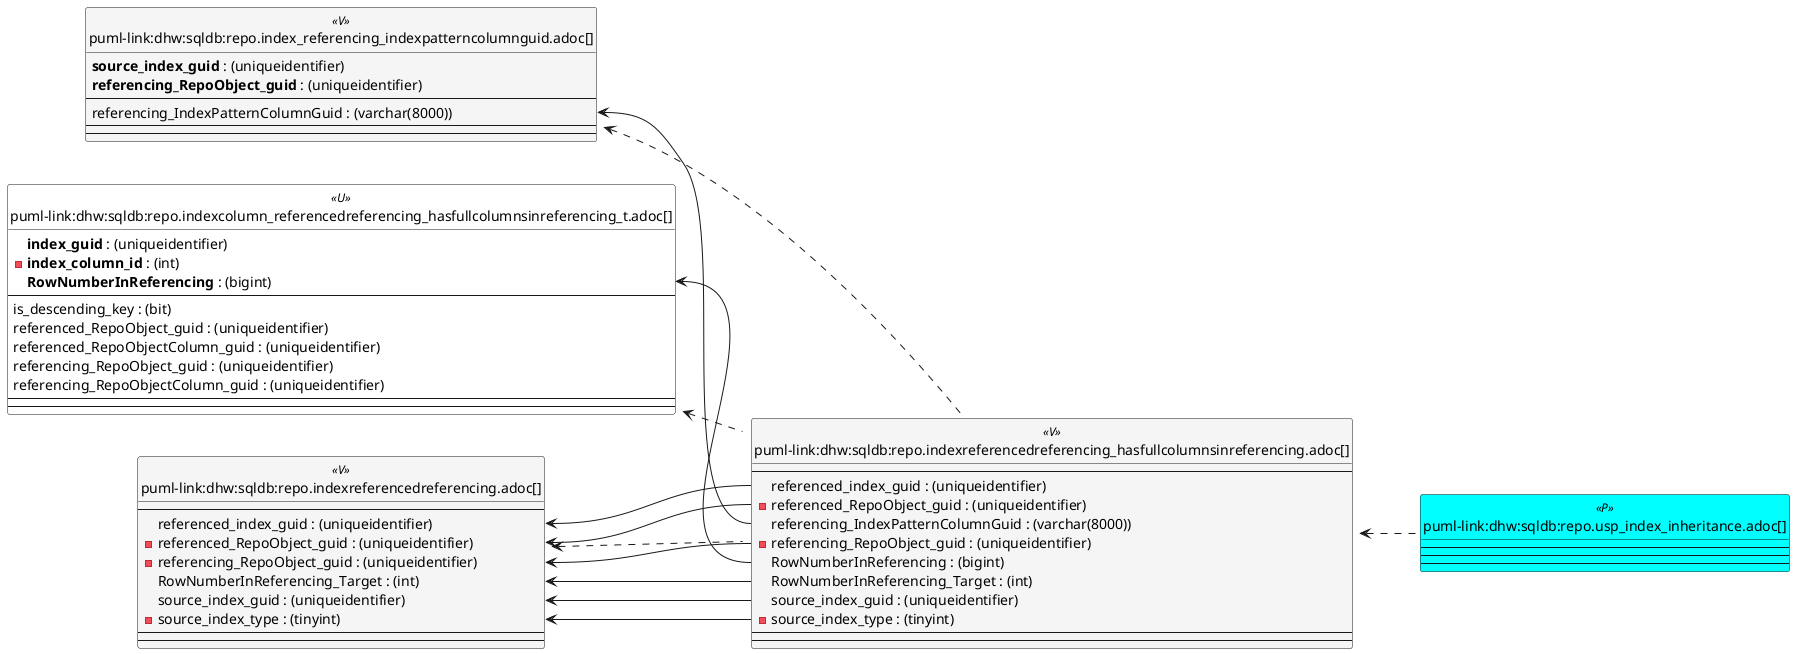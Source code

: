 @startuml
left to right direction
'top to bottom direction
hide circle
'avoide "." issues:
set namespaceSeparator none


skinparam class {
  BackgroundColor White
  BackgroundColor<<FN>> Yellow
  BackgroundColor<<FS>> Yellow
  BackgroundColor<<FT>> LightGray
  BackgroundColor<<IF>> Yellow
  BackgroundColor<<IS>> Yellow
  BackgroundColor<<P>> Aqua
  BackgroundColor<<PC>> Aqua
  BackgroundColor<<SN>> Yellow
  BackgroundColor<<SO>> SlateBlue
  BackgroundColor<<TF>> LightGray
  BackgroundColor<<TR>> Tomato
  BackgroundColor<<U>> White
  BackgroundColor<<V>> WhiteSmoke
  BackgroundColor<<X>> Aqua
  BackgroundColor<<external>> AliceBlue
}


entity "puml-link:dhw:sqldb:repo.index_referencing_indexpatterncolumnguid.adoc[]" as repo.Index_referencing_IndexPatternColumnGuid << V >> {
  **source_index_guid** : (uniqueidentifier)
  **referencing_RepoObject_guid** : (uniqueidentifier)
  --
  referencing_IndexPatternColumnGuid : (varchar(8000))
  --
  --
}

entity "puml-link:dhw:sqldb:repo.indexcolumn_referencedreferencing_hasfullcolumnsinreferencing_t.adoc[]" as repo.IndexColumn_ReferencedReferencing_HasFullColumnsInReferencing_T << U >> {
  **index_guid** : (uniqueidentifier)
  - **index_column_id** : (int)
  **RowNumberInReferencing** : (bigint)
  --
  is_descending_key : (bit)
  referenced_RepoObject_guid : (uniqueidentifier)
  referenced_RepoObjectColumn_guid : (uniqueidentifier)
  referencing_RepoObject_guid : (uniqueidentifier)
  referencing_RepoObjectColumn_guid : (uniqueidentifier)
  --
  --
}

entity "puml-link:dhw:sqldb:repo.indexreferencedreferencing.adoc[]" as repo.IndexReferencedReferencing << V >> {
  --
  referenced_index_guid : (uniqueidentifier)
  - referenced_RepoObject_guid : (uniqueidentifier)
  - referencing_RepoObject_guid : (uniqueidentifier)
  RowNumberInReferencing_Target : (int)
  source_index_guid : (uniqueidentifier)
  - source_index_type : (tinyint)
  --
  --
}

entity "puml-link:dhw:sqldb:repo.indexreferencedreferencing_hasfullcolumnsinreferencing.adoc[]" as repo.IndexReferencedReferencing_HasFullColumnsInReferencing << V >> {
  --
  referenced_index_guid : (uniqueidentifier)
  - referenced_RepoObject_guid : (uniqueidentifier)
  referencing_IndexPatternColumnGuid : (varchar(8000))
  - referencing_RepoObject_guid : (uniqueidentifier)
  RowNumberInReferencing : (bigint)
  RowNumberInReferencing_Target : (int)
  source_index_guid : (uniqueidentifier)
  - source_index_type : (tinyint)
  --
  --
}

entity "puml-link:dhw:sqldb:repo.usp_index_inheritance.adoc[]" as repo.usp_index_inheritance << P >> {
  --
  --
  --
}

repo.Index_referencing_IndexPatternColumnGuid <.. repo.IndexReferencedReferencing_HasFullColumnsInReferencing
repo.IndexColumn_ReferencedReferencing_HasFullColumnsInReferencing_T <.. repo.IndexReferencedReferencing_HasFullColumnsInReferencing
repo.IndexReferencedReferencing <.. repo.IndexReferencedReferencing_HasFullColumnsInReferencing
repo.IndexReferencedReferencing_HasFullColumnsInReferencing <.. repo.usp_index_inheritance
"repo.Index_referencing_IndexPatternColumnGuid::referencing_IndexPatternColumnGuid" <-- "repo.IndexReferencedReferencing_HasFullColumnsInReferencing::referencing_IndexPatternColumnGuid"
"repo.IndexColumn_ReferencedReferencing_HasFullColumnsInReferencing_T::RowNumberInReferencing" <-- "repo.IndexReferencedReferencing_HasFullColumnsInReferencing::RowNumberInReferencing"
"repo.IndexReferencedReferencing::referenced_index_guid" <-- "repo.IndexReferencedReferencing_HasFullColumnsInReferencing::referenced_index_guid"
"repo.IndexReferencedReferencing::referenced_RepoObject_guid" <-- "repo.IndexReferencedReferencing_HasFullColumnsInReferencing::referenced_RepoObject_guid"
"repo.IndexReferencedReferencing::referencing_RepoObject_guid" <-- "repo.IndexReferencedReferencing_HasFullColumnsInReferencing::referencing_RepoObject_guid"
"repo.IndexReferencedReferencing::RowNumberInReferencing_Target" <-- "repo.IndexReferencedReferencing_HasFullColumnsInReferencing::RowNumberInReferencing_Target"
"repo.IndexReferencedReferencing::source_index_guid" <-- "repo.IndexReferencedReferencing_HasFullColumnsInReferencing::source_index_guid"
"repo.IndexReferencedReferencing::source_index_type" <-- "repo.IndexReferencedReferencing_HasFullColumnsInReferencing::source_index_type"
@enduml

